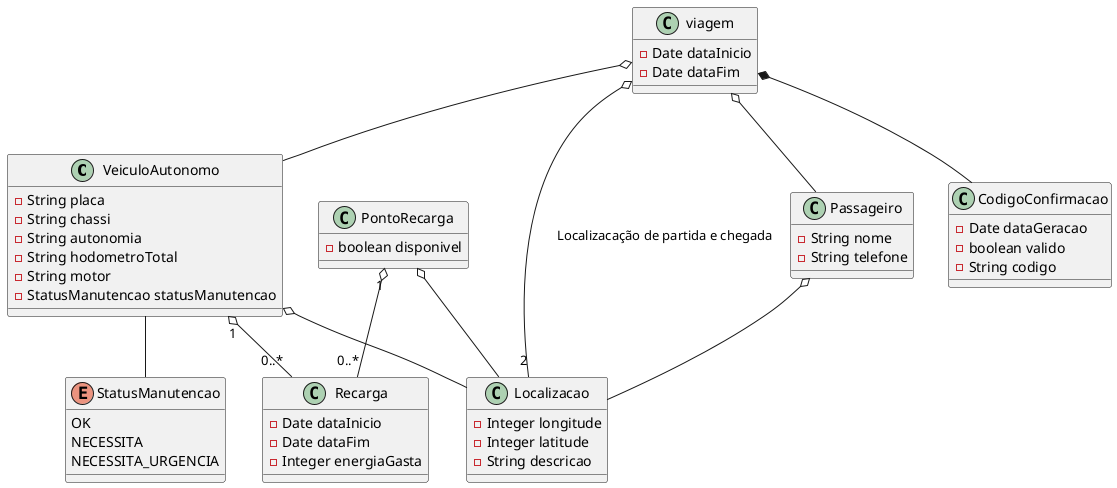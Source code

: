@startuml 
class VeiculoAutonomo{
- String placa
- String chassi
- String autonomia
- String hodometroTotal
- String motor
- StatusManutencao statusManutencao
}

Enum StatusManutencao{
OK
NECESSITA
NECESSITA_URGENCIA
}

class PontoRecarga{
 - boolean disponivel
}

class viagem{
 - Date dataInicio
 - Date dataFim
}

class Localizacao{
 - Integer longitude
 - Integer latitude
 - String descricao
}

class CodigoConfirmacao{
 - Date dataGeracao
 - boolean valido
 - String codigo
}

class Passageiro{
 - String nome
 - String telefone
}

class Recarga{
 - Date dataInicio
 - Date dataFim
 - Integer energiaGasta
}

viagem o-- Passageiro
viagem o-- VeiculoAutonomo
viagem *-- CodigoConfirmacao
viagem o-- "2" Localizacao: Localizacação de partida e chegada
Passageiro o-- Localizacao
VeiculoAutonomo o-- Localizacao
PontoRecarga o-- Localizacao
PontoRecarga "1" o-- "0..*" Recarga
VeiculoAutonomo "1" o-- "0..*" Recarga

VeiculoAutonomo -- StatusManutencao


@enduml